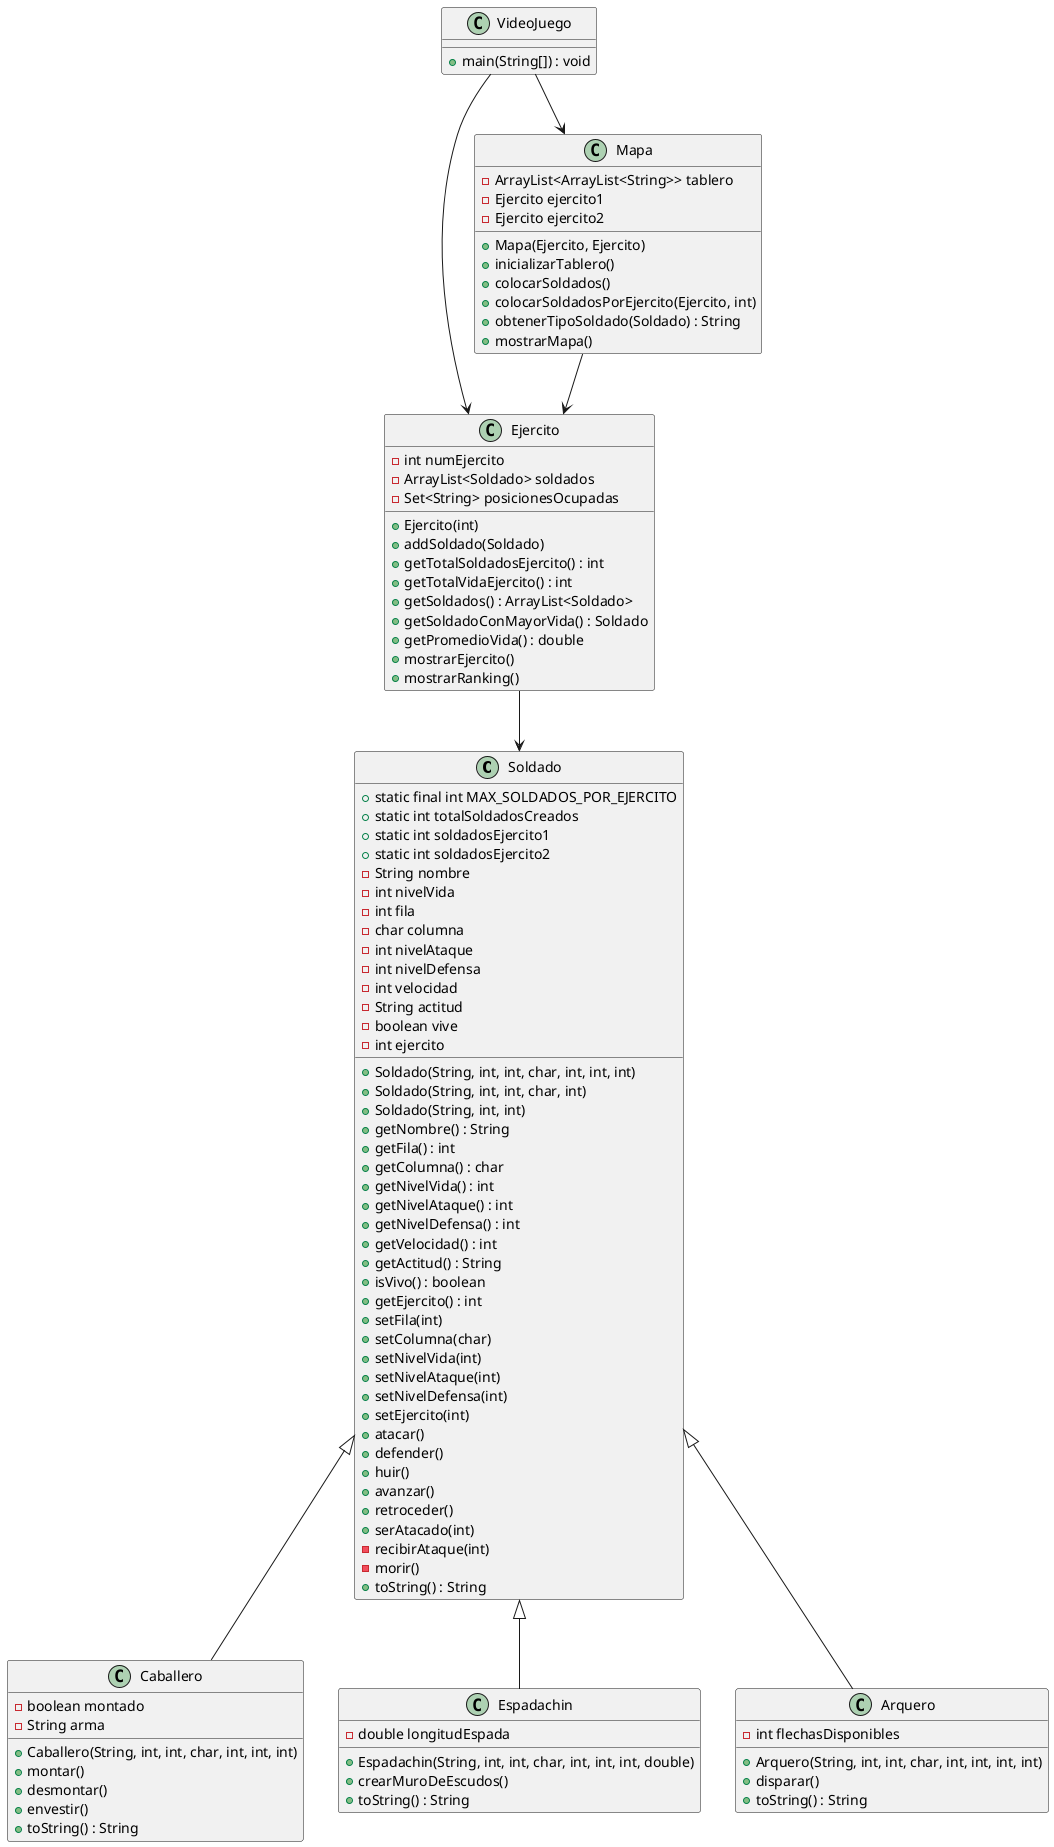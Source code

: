 @startuml Diagrama

class Soldado {
    + static final int MAX_SOLDADOS_POR_EJERCITO
    + static int totalSoldadosCreados
    + static int soldadosEjercito1
    + static int soldadosEjercito2
    - String nombre
    - int nivelVida
    - int fila
    - char columna
    - int nivelAtaque
    - int nivelDefensa
    - int velocidad
    - String actitud
    - boolean vive
    - int ejercito
    + Soldado(String, int, int, char, int, int, int)
    + Soldado(String, int, int, char, int)
    + Soldado(String, int, int)
    + getNombre() : String
    + getFila() : int
    + getColumna() : char
    + getNivelVida() : int
    + getNivelAtaque() : int
    + getNivelDefensa() : int
    + getVelocidad() : int
    + getActitud() : String
    + isVivo() : boolean
    + getEjercito() : int
    + setFila(int)
    + setColumna(char)
    + setNivelVida(int)
    + setNivelAtaque(int)
    + setNivelDefensa(int)
    + setEjercito(int)
    + atacar()
    + defender()
    + huir()
    + avanzar()
    + retroceder()
    + serAtacado(int)
    - recibirAtaque(int)
    - morir()
    + toString() : String
}

class Caballero {
    - boolean montado
    - String arma
    + Caballero(String, int, int, char, int, int, int)
    + montar()
    + desmontar()
    + envestir()
    + toString() : String
}

class Espadachin {
    - double longitudEspada
    + Espadachin(String, int, int, char, int, int, int, double)
    + crearMuroDeEscudos()
    + toString() : String
}

class Arquero {
    - int flechasDisponibles
    + Arquero(String, int, int, char, int, int, int, int)
    + disparar()
    + toString() : String
}

Soldado <|-- Caballero
Soldado <|-- Espadachin
Soldado <|-- Arquero

class Ejercito {
    - int numEjercito
    - ArrayList<Soldado> soldados
    - Set<String> posicionesOcupadas
    + Ejercito(int)
    + addSoldado(Soldado)
    + getTotalSoldadosEjercito() : int
    + getTotalVidaEjercito() : int
    + getSoldados() : ArrayList<Soldado>
    + getSoldadoConMayorVida() : Soldado
    + getPromedioVida() : double
    + mostrarEjercito()
    + mostrarRanking()
}

Ejercito --> Soldado

class Mapa {
    - ArrayList<ArrayList<String>> tablero
    - Ejercito ejercito1
    - Ejercito ejercito2
    + Mapa(Ejercito, Ejercito)
    + inicializarTablero()
    + colocarSoldados()
    + colocarSoldadosPorEjercito(Ejercito, int)
    + obtenerTipoSoldado(Soldado) : String
    + mostrarMapa()
}

Mapa --> Ejercito

class VideoJuego {
    + main(String[]) : void
}

VideoJuego --> Ejercito
VideoJuego --> Mapa

@enduml